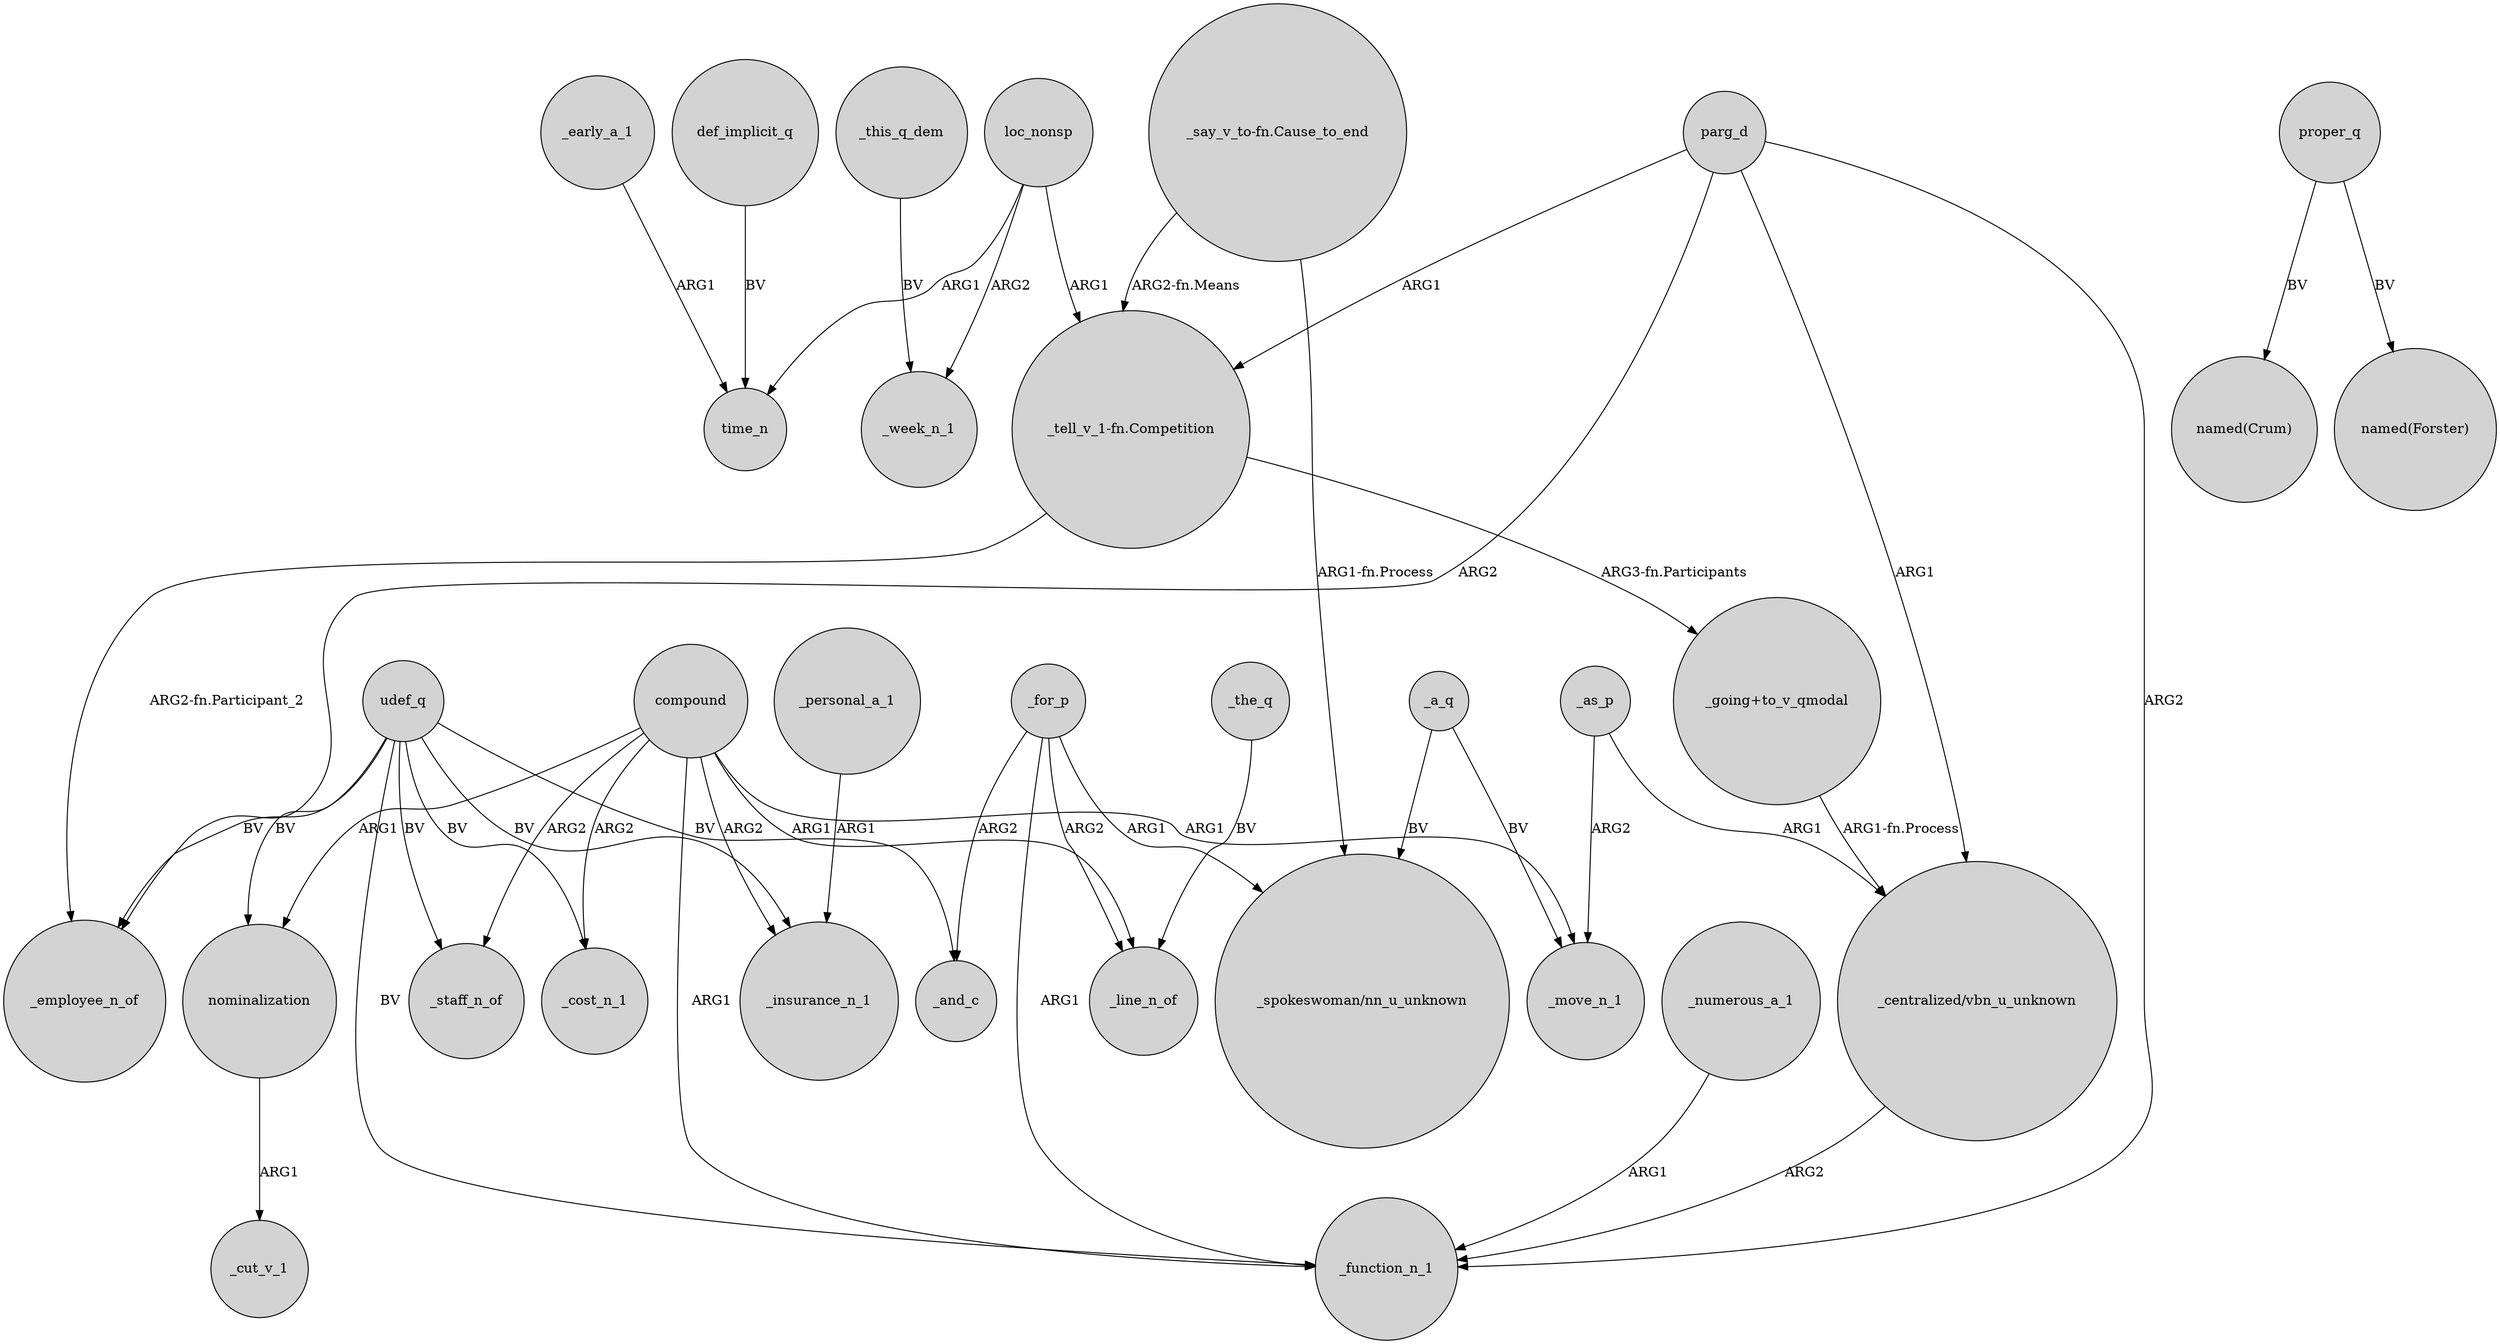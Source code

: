digraph {
	node [shape=circle style=filled]
	_early_a_1 -> time_n [label=ARG1]
	udef_q -> _insurance_n_1 [label=BV]
	parg_d -> _employee_n_of [label=ARG2]
	compound -> _move_n_1 [label=ARG1]
	_a_q -> "_spokeswoman/nn_u_unknown" [label=BV]
	parg_d -> "_tell_v_1-fn.Competition" [label=ARG1]
	proper_q -> "named(Crum)" [label=BV]
	udef_q -> _staff_n_of [label=BV]
	compound -> _cost_n_1 [label=ARG2]
	_the_q -> _line_n_of [label=BV]
	_for_p -> _line_n_of [label=ARG2]
	_as_p -> "_centralized/vbn_u_unknown" [label=ARG1]
	udef_q -> nominalization [label=BV]
	"_say_v_to-fn.Cause_to_end" -> "_spokeswoman/nn_u_unknown" [label="ARG1-fn.Process"]
	loc_nonsp -> _week_n_1 [label=ARG2]
	_personal_a_1 -> _insurance_n_1 [label=ARG1]
	"_tell_v_1-fn.Competition" -> _employee_n_of [label="ARG2-fn.Participant_2"]
	udef_q -> _and_c [label=BV]
	parg_d -> "_centralized/vbn_u_unknown" [label=ARG1]
	_for_p -> _function_n_1 [label=ARG1]
	compound -> _line_n_of [label=ARG1]
	compound -> nominalization [label=ARG1]
	loc_nonsp -> "_tell_v_1-fn.Competition" [label=ARG1]
	proper_q -> "named(Forster)" [label=BV]
	compound -> _function_n_1 [label=ARG1]
	loc_nonsp -> time_n [label=ARG1]
	parg_d -> _function_n_1 [label=ARG2]
	"_say_v_to-fn.Cause_to_end" -> "_tell_v_1-fn.Competition" [label="ARG2-fn.Means"]
	_for_p -> "_spokeswoman/nn_u_unknown" [label=ARG1]
	nominalization -> _cut_v_1 [label=ARG1]
	compound -> _insurance_n_1 [label=ARG2]
	"_tell_v_1-fn.Competition" -> "_going+to_v_qmodal" [label="ARG3-fn.Participants"]
	_a_q -> _move_n_1 [label=BV]
	compound -> _staff_n_of [label=ARG2]
	"_centralized/vbn_u_unknown" -> _function_n_1 [label=ARG2]
	_numerous_a_1 -> _function_n_1 [label=ARG1]
	def_implicit_q -> time_n [label=BV]
	udef_q -> _employee_n_of [label=BV]
	_this_q_dem -> _week_n_1 [label=BV]
	_as_p -> _move_n_1 [label=ARG2]
	"_going+to_v_qmodal" -> "_centralized/vbn_u_unknown" [label="ARG1-fn.Process"]
	udef_q -> _function_n_1 [label=BV]
	udef_q -> _cost_n_1 [label=BV]
	_for_p -> _and_c [label=ARG2]
}
